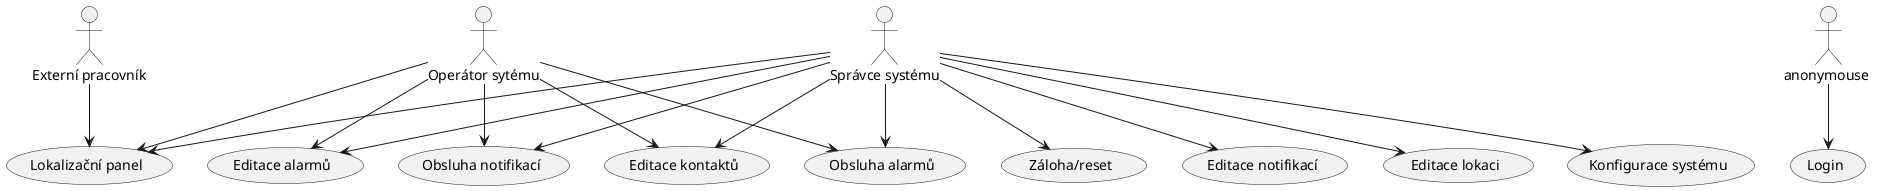 @startuml

actor :Správce systému: as maintenance
actor :Operátor sytému: as operator
actor :Externí pracovník: as external
actor :anonymouse : as anonymouse

usecase "Lokalizační panel" as localization
usecase "Obsluha alarmů" as alarm
usecase "Editace alarmů" as alarm_edit
usecase "Obsluha notifikací" as notification
usecase "Editace notifikací" as notification_edit
usecase "Editace kontaktů" as contact_edit
usecase "Editace lokaci" as location_edit
usecase "Konfigurace systému" as system_config
usecase "Záloha/reset" as backup

usecase "Login" as login

maintenance --> localization
maintenance --> alarm
maintenance --> alarm_edit
maintenance --> notification
maintenance --> notification_edit
maintenance --> contact_edit
maintenance --> location_edit
maintenance --> system_config
maintenance --> backup

operator --> alarm
operator --> alarm_edit
operator --> notification
operator --> localization
operator --> contact_edit

external --> localization

anonymouse --> login

@enduml

